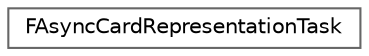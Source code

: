 digraph "Graphical Class Hierarchy"
{
 // INTERACTIVE_SVG=YES
 // LATEX_PDF_SIZE
  bgcolor="transparent";
  edge [fontname=Helvetica,fontsize=10,labelfontname=Helvetica,labelfontsize=10];
  node [fontname=Helvetica,fontsize=10,shape=box,height=0.2,width=0.4];
  rankdir="LR";
  Node0 [id="Node000000",label="FAsyncCardRepresentationTask",height=0.2,width=0.4,color="grey40", fillcolor="white", style="filled",URL="$d3/dd0/classFAsyncCardRepresentationTask.html",tooltip=" "];
}
